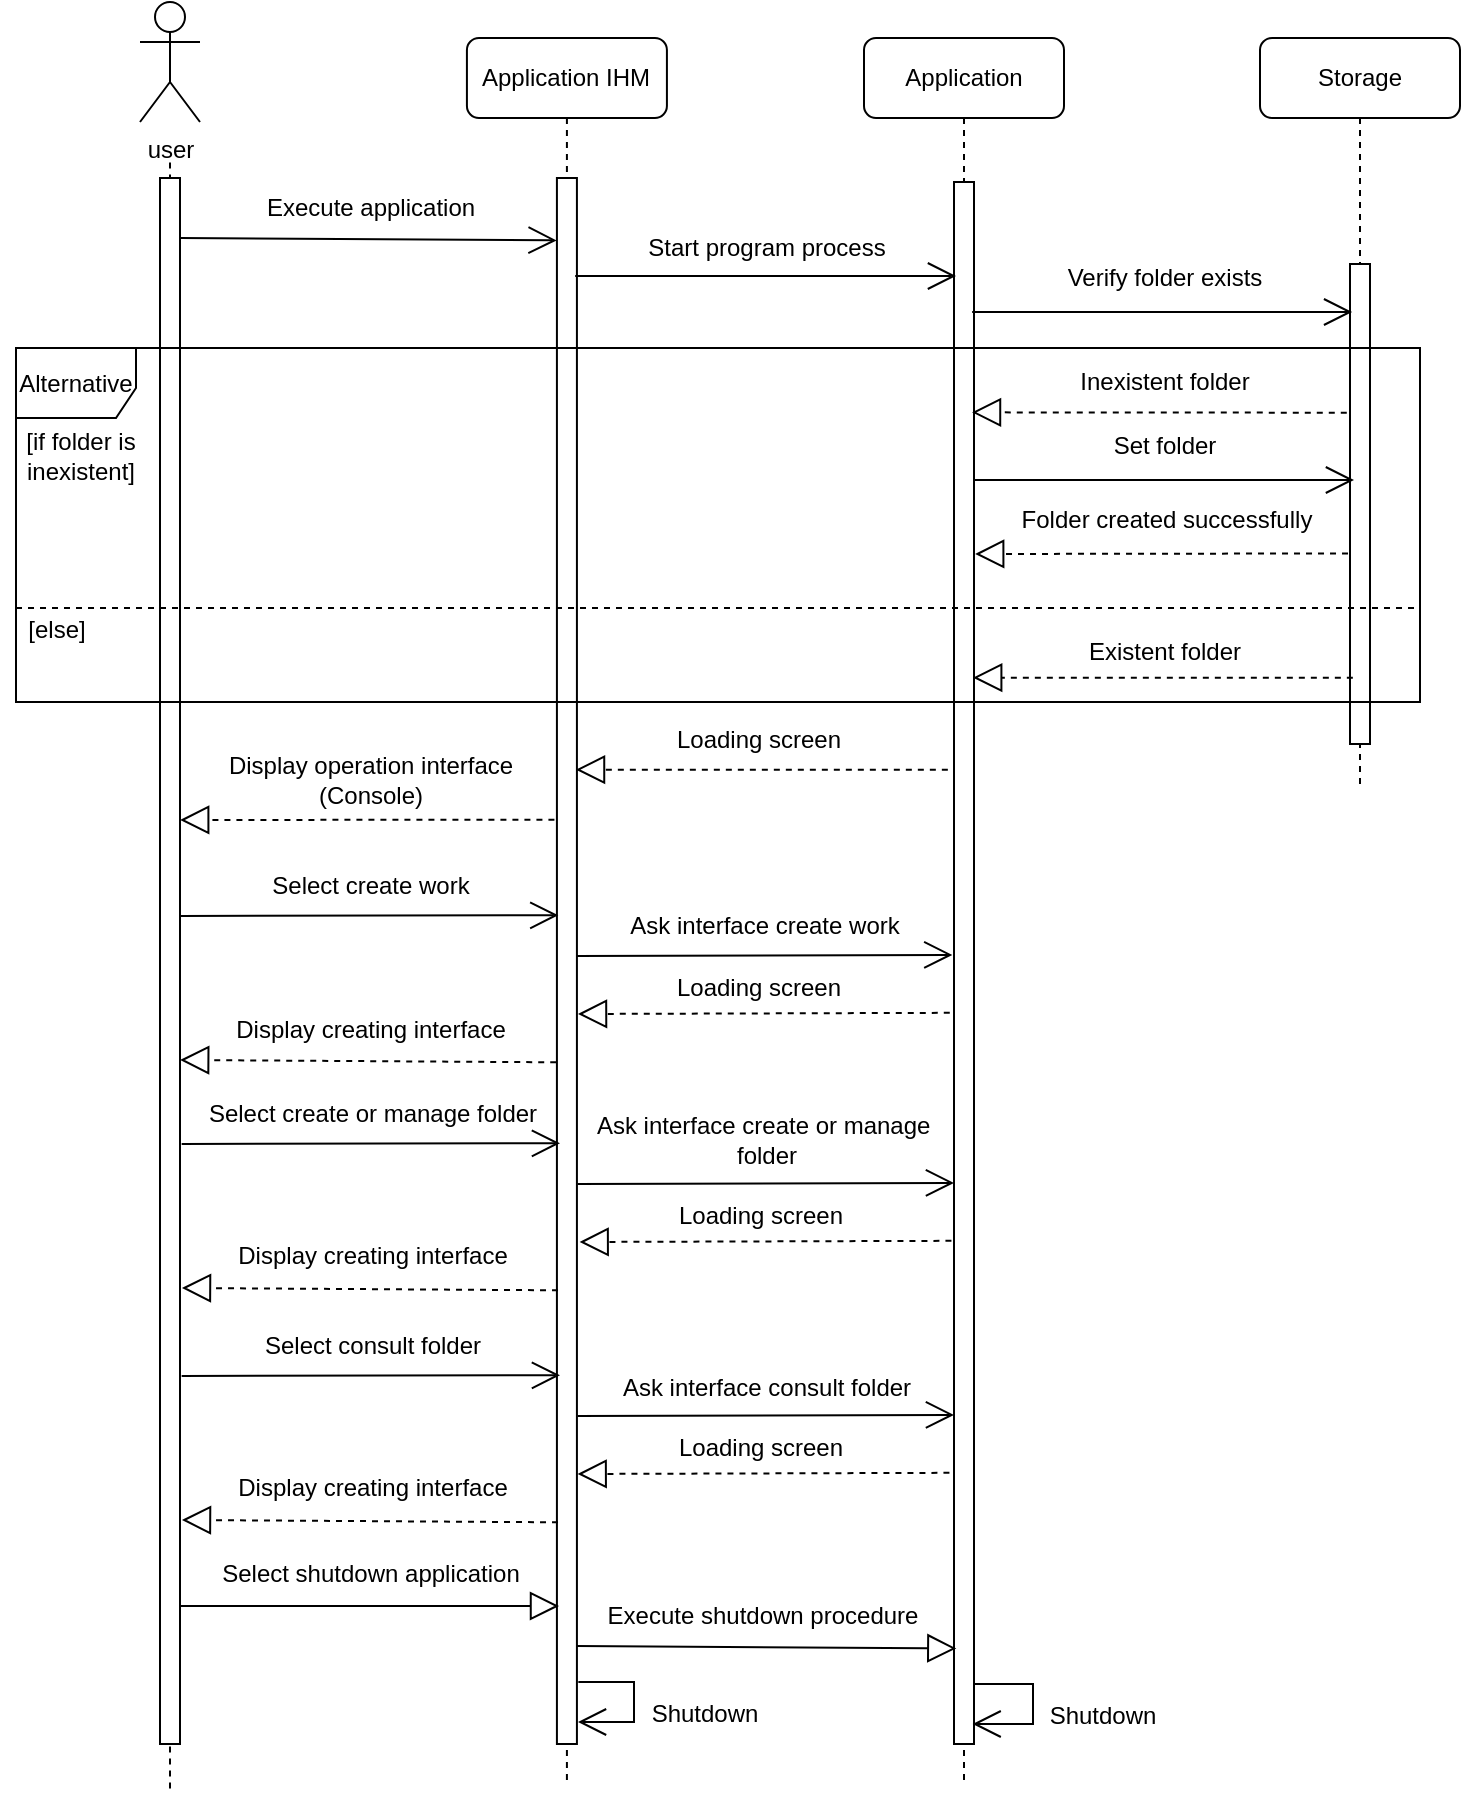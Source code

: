 <mxfile version="20.5.3" type="github">
  <diagram id="x2ItFXhviXWv7ORHFcZc" name="Page-1">
    <mxGraphModel dx="1044" dy="566" grid="1" gridSize="10" guides="1" tooltips="1" connect="1" arrows="1" fold="1" page="1" pageScale="1" pageWidth="413" pageHeight="291" math="0" shadow="0">
      <root>
        <mxCell id="0" />
        <mxCell id="1" parent="0" />
        <mxCell id="wFlaresxlH41CWPfUtTR-1" value="" style="endArrow=none;dashed=1;html=1;rounded=1;" parent="1" edge="1">
          <mxGeometry width="50" height="50" relative="1" as="geometry">
            <mxPoint x="115" y="952.194" as="sourcePoint" />
            <mxPoint x="115" y="137" as="targetPoint" />
          </mxGeometry>
        </mxCell>
        <mxCell id="wFlaresxlH41CWPfUtTR-2" value="&lt;span style=&quot;&quot;&gt;Application IHM&lt;/span&gt;" style="shape=umlLifeline;perimeter=lifelinePerimeter;whiteSpace=wrap;html=1;container=0;collapsible=0;recursiveResize=0;outlineConnect=0;rounded=1;" parent="1" vertex="1">
          <mxGeometry x="263.46" y="77" width="100" height="873" as="geometry" />
        </mxCell>
        <mxCell id="wFlaresxlH41CWPfUtTR-3" value="user" style="shape=umlActor;verticalLabelPosition=bottom;verticalAlign=top;html=1;rounded=1;" parent="1" vertex="1">
          <mxGeometry x="100" y="59" width="30" height="60" as="geometry" />
        </mxCell>
        <mxCell id="wFlaresxlH41CWPfUtTR-4" value="&lt;span style=&quot;&quot;&gt;Application&lt;/span&gt;" style="shape=umlLifeline;perimeter=lifelinePerimeter;whiteSpace=wrap;html=1;container=0;collapsible=0;recursiveResize=0;outlineConnect=0;rounded=1;" parent="1" vertex="1">
          <mxGeometry x="462" y="77" width="100" height="873" as="geometry" />
        </mxCell>
        <mxCell id="wFlaresxlH41CWPfUtTR-5" value="&lt;span style=&quot;&quot;&gt;Storage&lt;/span&gt;" style="shape=umlLifeline;perimeter=lifelinePerimeter;whiteSpace=wrap;html=1;container=0;collapsible=0;recursiveResize=0;outlineConnect=0;rounded=1;" parent="1" vertex="1">
          <mxGeometry x="660" y="77" width="100" height="373" as="geometry" />
        </mxCell>
        <mxCell id="wFlaresxlH41CWPfUtTR-6" value="" style="html=1;points=[];perimeter=orthogonalPerimeter;rounded=0;glass=0;labelBackgroundColor=none;fillStyle=auto;" parent="1" vertex="1">
          <mxGeometry x="110" y="147" width="10" height="783" as="geometry" />
        </mxCell>
        <mxCell id="wFlaresxlH41CWPfUtTR-7" value="" style="html=1;points=[];perimeter=orthogonalPerimeter;rounded=0;glass=0;labelBackgroundColor=none;fillStyle=auto;" parent="1" vertex="1">
          <mxGeometry x="308.46" y="147" width="10" height="783" as="geometry" />
        </mxCell>
        <mxCell id="wFlaresxlH41CWPfUtTR-8" value="" style="html=1;points=[];perimeter=orthogonalPerimeter;rounded=0;glass=0;labelBackgroundColor=none;fillStyle=auto;" parent="1" vertex="1">
          <mxGeometry x="507" y="149" width="10" height="781" as="geometry" />
        </mxCell>
        <mxCell id="wFlaresxlH41CWPfUtTR-9" value="" style="html=1;points=[];perimeter=orthogonalPerimeter;rounded=0;glass=0;labelBackgroundColor=none;fillStyle=auto;" parent="1" vertex="1">
          <mxGeometry x="705" y="190" width="10" height="240" as="geometry" />
        </mxCell>
        <mxCell id="wFlaresxlH41CWPfUtTR-10" value="" style="endArrow=block;dashed=1;endFill=0;endSize=12;html=1;rounded=1;exitX=-0.161;exitY=0.058;exitDx=0;exitDy=0;exitPerimeter=0;" parent="1" edge="1">
          <mxGeometry width="160" relative="1" as="geometry">
            <mxPoint x="703.39" y="264.35" as="sourcePoint" />
            <mxPoint x="516.0" y="264.17" as="targetPoint" />
          </mxGeometry>
        </mxCell>
        <mxCell id="wFlaresxlH41CWPfUtTR-11" value="" style="endArrow=block;dashed=1;endFill=0;endSize=12;html=1;rounded=1;" parent="1" edge="1">
          <mxGeometry width="160" relative="1" as="geometry">
            <mxPoint x="503.92" y="442.83" as="sourcePoint" />
            <mxPoint x="318" y="442.83" as="targetPoint" />
          </mxGeometry>
        </mxCell>
        <mxCell id="wFlaresxlH41CWPfUtTR-12" value="" style="endArrow=open;endFill=1;endSize=12;html=1;rounded=1;targetPerimeterSpacing=-4;sourcePerimeterSpacing=3;" parent="1" edge="1">
          <mxGeometry width="160" relative="1" as="geometry">
            <mxPoint x="517" y="298.0" as="sourcePoint" />
            <mxPoint x="707" y="298.0" as="targetPoint" />
          </mxGeometry>
        </mxCell>
        <mxCell id="wFlaresxlH41CWPfUtTR-13" value="" style="endArrow=block;dashed=1;endFill=0;endSize=12;html=1;rounded=1;targetPerimeterSpacing=-4;sourcePerimeterSpacing=3;" parent="1" edge="1">
          <mxGeometry width="160" relative="1" as="geometry">
            <mxPoint x="706.42" y="396.83" as="sourcePoint" />
            <mxPoint x="516.587" y="396.83" as="targetPoint" />
          </mxGeometry>
        </mxCell>
        <mxCell id="wFlaresxlH41CWPfUtTR-14" value="Execute application" style="text;html=1;align=center;verticalAlign=middle;resizable=0;points=[];autosize=1;strokeColor=none;fillColor=none;rounded=1;" parent="1" vertex="1">
          <mxGeometry x="150" y="147" width="130" height="30" as="geometry" />
        </mxCell>
        <mxCell id="wFlaresxlH41CWPfUtTR-15" value="" style="endArrow=open;endFill=1;endSize=12;html=1;rounded=1;entryX=-0.015;entryY=0.014;entryDx=0;entryDy=0;entryPerimeter=0;" parent="1" edge="1">
          <mxGeometry width="160" relative="1" as="geometry">
            <mxPoint x="120" y="177" as="sourcePoint" />
            <mxPoint x="308.31" y="178.192" as="targetPoint" />
          </mxGeometry>
        </mxCell>
        <mxCell id="wFlaresxlH41CWPfUtTR-16" value="Start program process" style="text;html=1;align=center;verticalAlign=middle;resizable=0;points=[];autosize=1;strokeColor=none;fillColor=none;rounded=1;" parent="1" vertex="1">
          <mxGeometry x="343" y="167" width="140" height="30" as="geometry" />
        </mxCell>
        <mxCell id="wFlaresxlH41CWPfUtTR-17" value="" style="endArrow=open;endFill=1;endSize=12;html=1;rounded=1;exitX=0.913;exitY=0.022;exitDx=0;exitDy=0;exitPerimeter=0;" parent="1" edge="1">
          <mxGeometry width="160" relative="1" as="geometry">
            <mxPoint x="317.59" y="196.016" as="sourcePoint" />
            <mxPoint x="508" y="196.0" as="targetPoint" />
          </mxGeometry>
        </mxCell>
        <mxCell id="wFlaresxlH41CWPfUtTR-18" value="" style="endArrow=block;dashed=1;endFill=0;endSize=12;html=1;rounded=1;exitX=-0.125;exitY=0.144;exitDx=0;exitDy=0;exitPerimeter=0;" parent="1" edge="1">
          <mxGeometry width="160" relative="1" as="geometry">
            <mxPoint x="307.21" y="467.832" as="sourcePoint" />
            <mxPoint x="120.087" y="468" as="targetPoint" />
          </mxGeometry>
        </mxCell>
        <mxCell id="wFlaresxlH41CWPfUtTR-19" value="Verify folder exists" style="text;html=1;align=center;verticalAlign=middle;resizable=0;points=[];autosize=1;strokeColor=none;fillColor=none;rounded=1;" parent="1" vertex="1">
          <mxGeometry x="551.5" y="182" width="120" height="30" as="geometry" />
        </mxCell>
        <mxCell id="wFlaresxlH41CWPfUtTR-20" value="Alternative" style="shape=umlFrame;whiteSpace=wrap;html=1;width=60;height=35;" parent="1" vertex="1">
          <mxGeometry x="38" y="232" width="702" height="177" as="geometry" />
        </mxCell>
        <mxCell id="wFlaresxlH41CWPfUtTR-21" value="Loading screen" style="text;html=1;align=center;verticalAlign=middle;resizable=0;points=[];autosize=1;strokeColor=none;fillColor=none;rounded=1;" parent="1" vertex="1">
          <mxGeometry x="354.0" y="413" width="110" height="30" as="geometry" />
        </mxCell>
        <mxCell id="wFlaresxlH41CWPfUtTR-22" value="[if folder is &lt;br&gt;inexistent]" style="text;html=1;align=center;verticalAlign=middle;resizable=0;points=[];autosize=1;strokeColor=none;fillColor=none;" parent="1" vertex="1">
          <mxGeometry x="30" y="266" width="80" height="40" as="geometry" />
        </mxCell>
        <mxCell id="wFlaresxlH41CWPfUtTR-23" value="[else]" style="text;html=1;align=center;verticalAlign=middle;resizable=0;points=[];autosize=1;strokeColor=none;fillColor=none;" parent="1" vertex="1">
          <mxGeometry x="33" y="358" width="50" height="30" as="geometry" />
        </mxCell>
        <mxCell id="wFlaresxlH41CWPfUtTR-24" value="Inexistent folder" style="text;html=1;align=center;verticalAlign=middle;resizable=0;points=[];autosize=1;strokeColor=none;fillColor=none;rounded=1;" parent="1" vertex="1">
          <mxGeometry x="557.0" y="234.17" width="110" height="30" as="geometry" />
        </mxCell>
        <mxCell id="wFlaresxlH41CWPfUtTR-25" value="" style="line;strokeWidth=1;fillColor=none;align=left;verticalAlign=middle;spacingTop=-1;spacingLeft=3;spacingRight=3;rotatable=0;labelPosition=right;points=[];portConstraint=eastwest;dashed=1;" parent="1" vertex="1">
          <mxGeometry x="38" y="358" width="700" height="8" as="geometry" />
        </mxCell>
        <mxCell id="wFlaresxlH41CWPfUtTR-26" value="Set folder" style="text;html=1;align=center;verticalAlign=middle;resizable=0;points=[];autosize=1;strokeColor=none;fillColor=none;rounded=1;" parent="1" vertex="1">
          <mxGeometry x="577.42" y="266" width="70" height="30" as="geometry" />
        </mxCell>
        <mxCell id="wFlaresxlH41CWPfUtTR-27" value="Existent folder" style="text;html=1;align=center;verticalAlign=middle;resizable=0;points=[];autosize=1;strokeColor=none;fillColor=none;rounded=1;" parent="1" vertex="1">
          <mxGeometry x="561.5" y="369" width="100" height="30" as="geometry" />
        </mxCell>
        <mxCell id="wFlaresxlH41CWPfUtTR-28" value="Display operation interface&lt;br&gt;(Console)" style="text;html=1;align=center;verticalAlign=middle;resizable=0;points=[];autosize=1;strokeColor=none;fillColor=none;rounded=1;" parent="1" vertex="1">
          <mxGeometry x="130" y="428" width="170" height="40" as="geometry" />
        </mxCell>
        <mxCell id="wFlaresxlH41CWPfUtTR-29" value="" style="endArrow=open;endFill=1;endSize=12;html=1;rounded=1;targetPerimeterSpacing=-4;sourcePerimeterSpacing=3;" parent="1" edge="1">
          <mxGeometry width="160" relative="1" as="geometry">
            <mxPoint x="516.08" y="214" as="sourcePoint" />
            <mxPoint x="706.08" y="214" as="targetPoint" />
          </mxGeometry>
        </mxCell>
        <mxCell id="wFlaresxlH41CWPfUtTR-30" value="" style="endArrow=block;dashed=1;endFill=0;endSize=12;html=1;rounded=1;targetPerimeterSpacing=-4;sourcePerimeterSpacing=3;exitX=-0.099;exitY=0.603;exitDx=0;exitDy=0;exitPerimeter=0;" parent="1" edge="1" source="wFlaresxlH41CWPfUtTR-9">
          <mxGeometry width="160" relative="1" as="geometry">
            <mxPoint x="707.42" y="335" as="sourcePoint" />
            <mxPoint x="517.587" y="335" as="targetPoint" />
          </mxGeometry>
        </mxCell>
        <mxCell id="wFlaresxlH41CWPfUtTR-31" value="Folder created successfully" style="text;html=1;align=center;verticalAlign=middle;resizable=0;points=[];autosize=1;strokeColor=none;fillColor=none;rounded=1;" parent="1" vertex="1">
          <mxGeometry x="527.5" y="303.0" width="170" height="30" as="geometry" />
        </mxCell>
        <mxCell id="wFlaresxlH41CWPfUtTR-44" value="" style="endArrow=block;endFill=0;endSize=12;html=1;rounded=1;entryX=0.116;entryY=0.979;entryDx=0;entryDy=0;entryPerimeter=0;" parent="1" edge="1">
          <mxGeometry width="160" relative="1" as="geometry">
            <mxPoint x="318.25" y="881" as="sourcePoint" />
            <mxPoint x="508.16" y="882.212" as="targetPoint" />
          </mxGeometry>
        </mxCell>
        <mxCell id="wFlaresxlH41CWPfUtTR-45" value="" style="endArrow=block;endFill=0;endSize=12;html=1;rounded=1;" parent="1" edge="1">
          <mxGeometry width="160" relative="1" as="geometry">
            <mxPoint x="120.0" y="861" as="sourcePoint" />
            <mxPoint x="309.5" y="861" as="targetPoint" />
          </mxGeometry>
        </mxCell>
        <mxCell id="wFlaresxlH41CWPfUtTR-46" value="Execute shutdown procedure" style="text;html=1;align=center;verticalAlign=middle;resizable=0;points=[];autosize=1;strokeColor=none;fillColor=none;rounded=1;" parent="1" vertex="1">
          <mxGeometry x="321.25" y="851" width="180" height="30" as="geometry" />
        </mxCell>
        <mxCell id="wFlaresxlH41CWPfUtTR-47" value="Shutdown" style="text;html=1;align=center;verticalAlign=middle;resizable=0;points=[];autosize=1;strokeColor=none;fillColor=none;rounded=1;" parent="1" vertex="1">
          <mxGeometry x="342.41" y="900" width="80" height="30" as="geometry" />
        </mxCell>
        <mxCell id="wFlaresxlH41CWPfUtTR-48" value="" style="endArrow=open;endFill=1;endSize=12;html=1;rounded=0;" parent="1" edge="1">
          <mxGeometry width="160" relative="1" as="geometry">
            <mxPoint x="516.5" y="900" as="sourcePoint" />
            <mxPoint x="516.31" y="920" as="targetPoint" />
            <Array as="points">
              <mxPoint x="546.5" y="900" />
              <mxPoint x="546.5" y="920" />
            </Array>
          </mxGeometry>
        </mxCell>
        <mxCell id="wFlaresxlH41CWPfUtTR-49" value="Shutdown" style="text;html=1;align=center;verticalAlign=middle;resizable=0;points=[];autosize=1;strokeColor=none;fillColor=none;rounded=1;" parent="1" vertex="1">
          <mxGeometry x="541.08" y="901" width="80" height="30" as="geometry" />
        </mxCell>
        <mxCell id="wFlaresxlH41CWPfUtTR-50" value="Select shutdown application" style="text;html=1;align=center;verticalAlign=middle;resizable=0;points=[];autosize=1;strokeColor=none;fillColor=none;rounded=1;" parent="1" vertex="1">
          <mxGeometry x="130" y="830" width="170" height="30" as="geometry" />
        </mxCell>
        <mxCell id="wFlaresxlH41CWPfUtTR-51" value="" style="endArrow=open;endFill=1;endSize=12;html=1;rounded=0;" parent="1" edge="1">
          <mxGeometry width="160" relative="1" as="geometry">
            <mxPoint x="319.17" y="899.0" as="sourcePoint" />
            <mxPoint x="319.003" y="919.0" as="targetPoint" />
            <Array as="points">
              <mxPoint x="347" y="899" />
              <mxPoint x="347" y="919" />
            </Array>
          </mxGeometry>
        </mxCell>
        <mxCell id="wFlaresxlH41CWPfUtTR-60" value="Loading screen" style="text;html=1;align=center;verticalAlign=middle;resizable=0;points=[];autosize=1;strokeColor=none;fillColor=none;rounded=1;" parent="1" vertex="1">
          <mxGeometry x="354.42" y="537" width="110" height="30" as="geometry" />
        </mxCell>
        <mxCell id="wFlaresxlH41CWPfUtTR-61" value="" style="endArrow=block;dashed=1;endFill=0;endSize=12;html=1;rounded=1;exitX=-0.211;exitY=0.186;exitDx=0;exitDy=0;exitPerimeter=0;" parent="1" edge="1">
          <mxGeometry width="160" relative="1" as="geometry">
            <mxPoint x="504.89" y="564.408" as="sourcePoint" />
            <mxPoint x="319.0" y="565" as="targetPoint" />
          </mxGeometry>
        </mxCell>
        <mxCell id="wFlaresxlH41CWPfUtTR-62" value="Select create work" style="text;html=1;align=center;verticalAlign=middle;resizable=0;points=[];autosize=1;strokeColor=none;fillColor=none;rounded=1;" parent="1" vertex="1">
          <mxGeometry x="155" y="486" width="120" height="30" as="geometry" />
        </mxCell>
        <mxCell id="wFlaresxlH41CWPfUtTR-63" value="" style="endArrow=open;endFill=1;endSize=12;html=1;rounded=1;entryX=0.071;entryY=0.165;entryDx=0;entryDy=0;entryPerimeter=0;" parent="1" edge="1">
          <mxGeometry width="160" relative="1" as="geometry">
            <mxPoint x="120" y="516" as="sourcePoint" />
            <mxPoint x="309.17" y="515.62" as="targetPoint" />
          </mxGeometry>
        </mxCell>
        <mxCell id="wFlaresxlH41CWPfUtTR-64" value="Display creating interface" style="text;html=1;align=center;verticalAlign=middle;resizable=0;points=[];autosize=1;strokeColor=none;fillColor=none;rounded=1;" parent="1" vertex="1">
          <mxGeometry x="135" y="558" width="160" height="30" as="geometry" />
        </mxCell>
        <mxCell id="wFlaresxlH41CWPfUtTR-65" value="" style="endArrow=block;dashed=1;endFill=0;endSize=12;html=1;rounded=1;exitX=-0.035;exitY=0.198;exitDx=0;exitDy=0;exitPerimeter=0;" parent="1" edge="1">
          <mxGeometry width="160" relative="1" as="geometry">
            <mxPoint x="308.11" y="589.144" as="sourcePoint" />
            <mxPoint x="120.087" y="588" as="targetPoint" />
          </mxGeometry>
        </mxCell>
        <mxCell id="wFlaresxlH41CWPfUtTR-66" value="" style="endArrow=open;endFill=1;endSize=12;html=1;rounded=1;entryX=-0.083;entryY=0.173;entryDx=0;entryDy=0;entryPerimeter=0;" parent="1" edge="1">
          <mxGeometry width="160" relative="1" as="geometry">
            <mxPoint x="318" y="536" as="sourcePoint" />
            <mxPoint x="506.17" y="535.444" as="targetPoint" />
          </mxGeometry>
        </mxCell>
        <mxCell id="wFlaresxlH41CWPfUtTR-67" value="Ask interface create work" style="text;html=1;align=center;verticalAlign=middle;resizable=0;points=[];autosize=1;strokeColor=none;fillColor=none;rounded=1;" parent="1" vertex="1">
          <mxGeometry x="332" y="506" width="160" height="30" as="geometry" />
        </mxCell>
        <mxCell id="wFlaresxlH41CWPfUtTR-68" value="Loading screen" style="text;html=1;align=center;verticalAlign=middle;resizable=0;points=[];autosize=1;strokeColor=none;fillColor=none;rounded=1;" parent="1" vertex="1">
          <mxGeometry x="355.25" y="651" width="110" height="30" as="geometry" />
        </mxCell>
        <mxCell id="wFlaresxlH41CWPfUtTR-69" value="" style="endArrow=block;dashed=1;endFill=0;endSize=12;html=1;rounded=1;exitX=-0.211;exitY=0.186;exitDx=0;exitDy=0;exitPerimeter=0;" parent="1" edge="1">
          <mxGeometry width="160" relative="1" as="geometry">
            <mxPoint x="505.72" y="678.408" as="sourcePoint" />
            <mxPoint x="319.83" y="679" as="targetPoint" />
          </mxGeometry>
        </mxCell>
        <mxCell id="wFlaresxlH41CWPfUtTR-70" value="Select create or manage folder" style="text;html=1;align=center;verticalAlign=middle;resizable=0;points=[];autosize=1;strokeColor=none;fillColor=none;rounded=1;" parent="1" vertex="1">
          <mxGeometry x="120.83" y="600" width="190" height="30" as="geometry" />
        </mxCell>
        <mxCell id="wFlaresxlH41CWPfUtTR-71" value="" style="endArrow=open;endFill=1;endSize=12;html=1;rounded=1;entryX=0.071;entryY=0.165;entryDx=0;entryDy=0;entryPerimeter=0;" parent="1" edge="1">
          <mxGeometry width="160" relative="1" as="geometry">
            <mxPoint x="120.83" y="630" as="sourcePoint" />
            <mxPoint x="310.0" y="629.62" as="targetPoint" />
          </mxGeometry>
        </mxCell>
        <mxCell id="wFlaresxlH41CWPfUtTR-72" value="Display creating interface" style="text;html=1;align=center;verticalAlign=middle;resizable=0;points=[];autosize=1;strokeColor=none;fillColor=none;rounded=1;" parent="1" vertex="1">
          <mxGeometry x="135.83" y="671" width="160" height="30" as="geometry" />
        </mxCell>
        <mxCell id="wFlaresxlH41CWPfUtTR-73" value="" style="endArrow=block;dashed=1;endFill=0;endSize=12;html=1;rounded=1;exitX=-0.035;exitY=0.198;exitDx=0;exitDy=0;exitPerimeter=0;" parent="1" edge="1">
          <mxGeometry width="160" relative="1" as="geometry">
            <mxPoint x="309.01" y="703.144" as="sourcePoint" />
            <mxPoint x="120.987" y="702" as="targetPoint" />
          </mxGeometry>
        </mxCell>
        <mxCell id="wFlaresxlH41CWPfUtTR-74" value="" style="endArrow=open;endFill=1;endSize=12;html=1;rounded=1;entryX=-0.083;entryY=0.173;entryDx=0;entryDy=0;entryPerimeter=0;" parent="1" edge="1">
          <mxGeometry width="160" relative="1" as="geometry">
            <mxPoint x="318.83" y="650" as="sourcePoint" />
            <mxPoint x="507.0" y="649.444" as="targetPoint" />
          </mxGeometry>
        </mxCell>
        <mxCell id="wFlaresxlH41CWPfUtTR-75" value="Ask interface create or manage&amp;nbsp;&lt;br&gt;folder" style="text;html=1;align=center;verticalAlign=middle;resizable=0;points=[];autosize=1;strokeColor=none;fillColor=none;rounded=1;" parent="1" vertex="1">
          <mxGeometry x="317.83" y="608" width="190" height="40" as="geometry" />
        </mxCell>
        <mxCell id="wFlaresxlH41CWPfUtTR-84" value="Loading screen" style="text;html=1;align=center;verticalAlign=middle;resizable=0;points=[];autosize=1;strokeColor=none;fillColor=none;rounded=1;" parent="1" vertex="1">
          <mxGeometry x="355.25" y="767" width="110" height="30" as="geometry" />
        </mxCell>
        <mxCell id="wFlaresxlH41CWPfUtTR-85" value="" style="endArrow=block;dashed=1;endFill=0;endSize=12;html=1;rounded=1;exitX=-0.211;exitY=0.186;exitDx=0;exitDy=0;exitPerimeter=0;" parent="1" edge="1">
          <mxGeometry width="160" relative="1" as="geometry">
            <mxPoint x="504.72" y="794.408" as="sourcePoint" />
            <mxPoint x="318.83" y="795" as="targetPoint" />
          </mxGeometry>
        </mxCell>
        <mxCell id="wFlaresxlH41CWPfUtTR-86" value="Select consult folder" style="text;html=1;align=center;verticalAlign=middle;resizable=0;points=[];autosize=1;strokeColor=none;fillColor=none;rounded=1;" parent="1" vertex="1">
          <mxGeometry x="150.83" y="716" width="130" height="30" as="geometry" />
        </mxCell>
        <mxCell id="wFlaresxlH41CWPfUtTR-87" value="" style="endArrow=open;endFill=1;endSize=12;html=1;rounded=1;entryX=0.071;entryY=0.165;entryDx=0;entryDy=0;entryPerimeter=0;" parent="1" edge="1">
          <mxGeometry width="160" relative="1" as="geometry">
            <mxPoint x="120.83" y="746" as="sourcePoint" />
            <mxPoint x="310" y="745.62" as="targetPoint" />
          </mxGeometry>
        </mxCell>
        <mxCell id="wFlaresxlH41CWPfUtTR-88" value="Display creating interface" style="text;html=1;align=center;verticalAlign=middle;resizable=0;points=[];autosize=1;strokeColor=none;fillColor=none;rounded=1;" parent="1" vertex="1">
          <mxGeometry x="135.83" y="787" width="160" height="30" as="geometry" />
        </mxCell>
        <mxCell id="wFlaresxlH41CWPfUtTR-89" value="" style="endArrow=block;dashed=1;endFill=0;endSize=12;html=1;rounded=1;exitX=-0.035;exitY=0.198;exitDx=0;exitDy=0;exitPerimeter=0;" parent="1" edge="1">
          <mxGeometry width="160" relative="1" as="geometry">
            <mxPoint x="309.01" y="819.144" as="sourcePoint" />
            <mxPoint x="120.987" y="818" as="targetPoint" />
          </mxGeometry>
        </mxCell>
        <mxCell id="wFlaresxlH41CWPfUtTR-90" value="" style="endArrow=open;endFill=1;endSize=12;html=1;rounded=1;entryX=-0.083;entryY=0.173;entryDx=0;entryDy=0;entryPerimeter=0;" parent="1" edge="1">
          <mxGeometry width="160" relative="1" as="geometry">
            <mxPoint x="318.83" y="766" as="sourcePoint" />
            <mxPoint x="507" y="765.444" as="targetPoint" />
          </mxGeometry>
        </mxCell>
        <mxCell id="wFlaresxlH41CWPfUtTR-91" value="Ask interface consult folder" style="text;html=1;align=center;verticalAlign=middle;resizable=0;points=[];autosize=1;strokeColor=none;fillColor=none;rounded=1;" parent="1" vertex="1">
          <mxGeometry x="327.83" y="737" width="170" height="30" as="geometry" />
        </mxCell>
      </root>
    </mxGraphModel>
  </diagram>
</mxfile>
